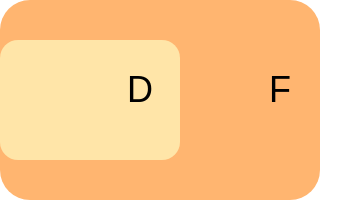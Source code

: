 <mxfile version="21.3.7" type="github">
  <diagram name="第 1 页" id="HSFYCEclqxv2p57zT4t5">
    <mxGraphModel dx="954" dy="676" grid="1" gridSize="10" guides="1" tooltips="1" connect="1" arrows="1" fold="1" page="1" pageScale="1" pageWidth="827" pageHeight="1169" math="0" shadow="0">
      <root>
        <mxCell id="0" />
        <mxCell id="1" parent="0" />
        <mxCell id="0KylrsAwTWrHY_KVLDP2-2" value="" style="rounded=1;whiteSpace=wrap;html=1;fillColor=#FFB570;strokeColor=none;" vertex="1" parent="1">
          <mxGeometry x="350" y="110" width="160" height="100" as="geometry" />
        </mxCell>
        <mxCell id="0KylrsAwTWrHY_KVLDP2-3" value="" style="rounded=1;whiteSpace=wrap;html=1;fillColor=#FFE5A8;strokeColor=none;" vertex="1" parent="1">
          <mxGeometry x="350" y="130" width="90" height="60" as="geometry" />
        </mxCell>
        <mxCell id="0KylrsAwTWrHY_KVLDP2-5" value="&lt;font style=&quot;font-size: 18px;&quot;&gt;D&lt;/font&gt;" style="text;html=1;strokeColor=none;fillColor=none;align=center;verticalAlign=middle;whiteSpace=wrap;rounded=0;" vertex="1" parent="1">
          <mxGeometry x="390" y="140" width="60" height="30" as="geometry" />
        </mxCell>
        <mxCell id="0KylrsAwTWrHY_KVLDP2-7" value="&lt;font style=&quot;font-size: 18px;&quot;&gt;F&lt;/font&gt;" style="text;html=1;strokeColor=none;fillColor=none;align=center;verticalAlign=middle;whiteSpace=wrap;rounded=0;" vertex="1" parent="1">
          <mxGeometry x="460" y="140" width="60" height="30" as="geometry" />
        </mxCell>
      </root>
    </mxGraphModel>
  </diagram>
</mxfile>
